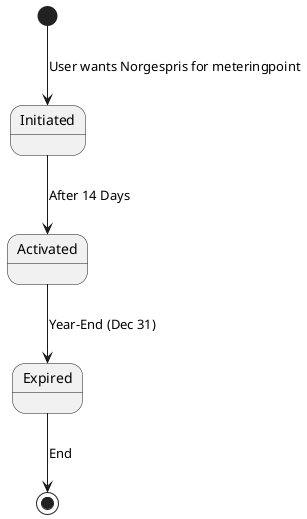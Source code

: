 @startuml Norgespris Status State Machine

[*] --> Initiated : User wants Norgespris for meteringpoint

Initiated --> Activated : After 14 Days
Activated --> Expired : Year-End (Dec 31)
Expired --> [*] : End

@enduml
